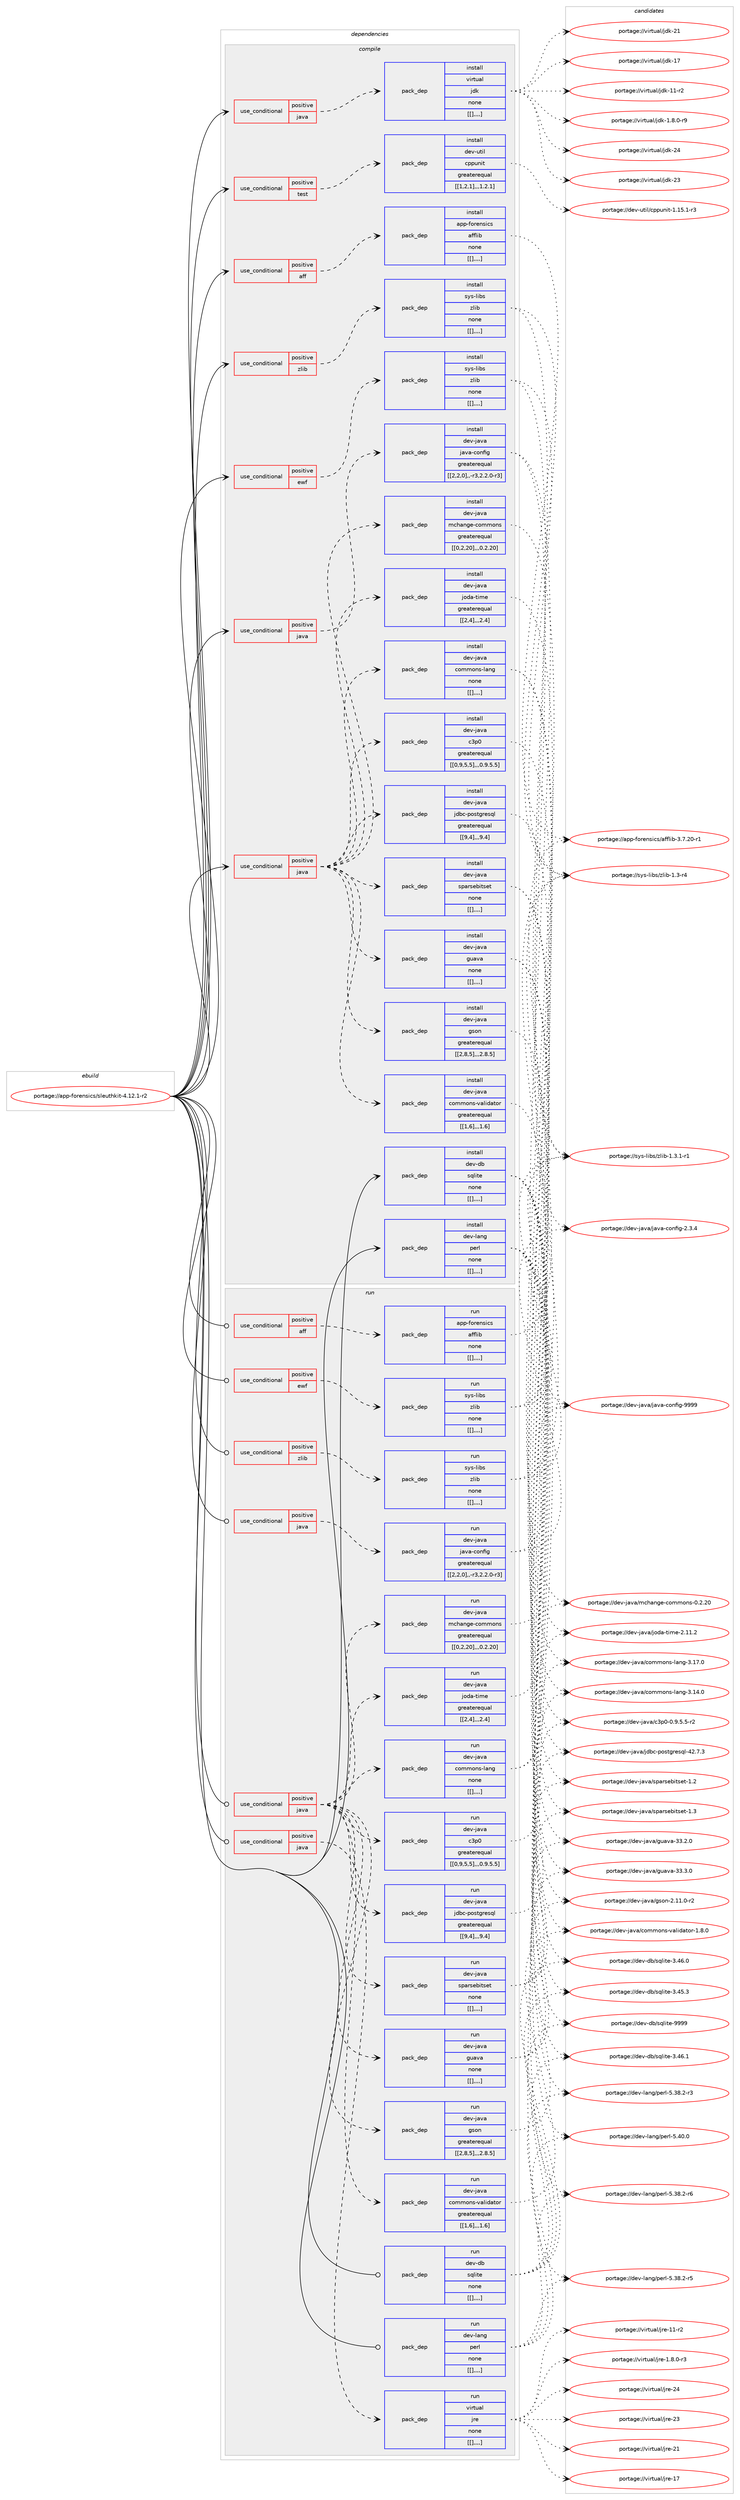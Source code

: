 digraph prolog {

# *************
# Graph options
# *************

newrank=true;
concentrate=true;
compound=true;
graph [rankdir=LR,fontname=Helvetica,fontsize=10,ranksep=1.5];#, ranksep=2.5, nodesep=0.2];
edge  [arrowhead=vee];
node  [fontname=Helvetica,fontsize=10];

# **********
# The ebuild
# **********

subgraph cluster_leftcol {
color=gray;
label=<<i>ebuild</i>>;
id [label="portage://app-forensics/sleuthkit-4.12.1-r2", color=red, width=4, href="../app-forensics/sleuthkit-4.12.1-r2.svg"];
}

# ****************
# The dependencies
# ****************

subgraph cluster_midcol {
color=gray;
label=<<i>dependencies</i>>;
subgraph cluster_compile {
fillcolor="#eeeeee";
style=filled;
label=<<i>compile</i>>;
subgraph cond11089 {
dependency36977 [label=<<TABLE BORDER="0" CELLBORDER="1" CELLSPACING="0" CELLPADDING="4"><TR><TD ROWSPAN="3" CELLPADDING="10">use_conditional</TD></TR><TR><TD>positive</TD></TR><TR><TD>aff</TD></TR></TABLE>>, shape=none, color=red];
subgraph pack25521 {
dependency36978 [label=<<TABLE BORDER="0" CELLBORDER="1" CELLSPACING="0" CELLPADDING="4" WIDTH="220"><TR><TD ROWSPAN="6" CELLPADDING="30">pack_dep</TD></TR><TR><TD WIDTH="110">install</TD></TR><TR><TD>app-forensics</TD></TR><TR><TD>afflib</TD></TR><TR><TD>none</TD></TR><TR><TD>[[],,,,]</TD></TR></TABLE>>, shape=none, color=blue];
}
dependency36977:e -> dependency36978:w [weight=20,style="dashed",arrowhead="vee"];
}
id:e -> dependency36977:w [weight=20,style="solid",arrowhead="vee"];
subgraph cond11090 {
dependency36979 [label=<<TABLE BORDER="0" CELLBORDER="1" CELLSPACING="0" CELLPADDING="4"><TR><TD ROWSPAN="3" CELLPADDING="10">use_conditional</TD></TR><TR><TD>positive</TD></TR><TR><TD>ewf</TD></TR></TABLE>>, shape=none, color=red];
subgraph pack25522 {
dependency36980 [label=<<TABLE BORDER="0" CELLBORDER="1" CELLSPACING="0" CELLPADDING="4" WIDTH="220"><TR><TD ROWSPAN="6" CELLPADDING="30">pack_dep</TD></TR><TR><TD WIDTH="110">install</TD></TR><TR><TD>sys-libs</TD></TR><TR><TD>zlib</TD></TR><TR><TD>none</TD></TR><TR><TD>[[],,,,]</TD></TR></TABLE>>, shape=none, color=blue];
}
dependency36979:e -> dependency36980:w [weight=20,style="dashed",arrowhead="vee"];
}
id:e -> dependency36979:w [weight=20,style="solid",arrowhead="vee"];
subgraph cond11091 {
dependency36981 [label=<<TABLE BORDER="0" CELLBORDER="1" CELLSPACING="0" CELLPADDING="4"><TR><TD ROWSPAN="3" CELLPADDING="10">use_conditional</TD></TR><TR><TD>positive</TD></TR><TR><TD>java</TD></TR></TABLE>>, shape=none, color=red];
subgraph pack25523 {
dependency36982 [label=<<TABLE BORDER="0" CELLBORDER="1" CELLSPACING="0" CELLPADDING="4" WIDTH="220"><TR><TD ROWSPAN="6" CELLPADDING="30">pack_dep</TD></TR><TR><TD WIDTH="110">install</TD></TR><TR><TD>dev-java</TD></TR><TR><TD>c3p0</TD></TR><TR><TD>greaterequal</TD></TR><TR><TD>[[0,9,5,5],,,0.9.5.5]</TD></TR></TABLE>>, shape=none, color=blue];
}
dependency36981:e -> dependency36982:w [weight=20,style="dashed",arrowhead="vee"];
subgraph pack25524 {
dependency36983 [label=<<TABLE BORDER="0" CELLBORDER="1" CELLSPACING="0" CELLPADDING="4" WIDTH="220"><TR><TD ROWSPAN="6" CELLPADDING="30">pack_dep</TD></TR><TR><TD WIDTH="110">install</TD></TR><TR><TD>dev-java</TD></TR><TR><TD>commons-lang</TD></TR><TR><TD>none</TD></TR><TR><TD>[[],,,,]</TD></TR></TABLE>>, shape=none, color=blue];
}
dependency36981:e -> dependency36983:w [weight=20,style="dashed",arrowhead="vee"];
subgraph pack25525 {
dependency36984 [label=<<TABLE BORDER="0" CELLBORDER="1" CELLSPACING="0" CELLPADDING="4" WIDTH="220"><TR><TD ROWSPAN="6" CELLPADDING="30">pack_dep</TD></TR><TR><TD WIDTH="110">install</TD></TR><TR><TD>dev-java</TD></TR><TR><TD>commons-validator</TD></TR><TR><TD>greaterequal</TD></TR><TR><TD>[[1,6],,,1.6]</TD></TR></TABLE>>, shape=none, color=blue];
}
dependency36981:e -> dependency36984:w [weight=20,style="dashed",arrowhead="vee"];
subgraph pack25526 {
dependency36985 [label=<<TABLE BORDER="0" CELLBORDER="1" CELLSPACING="0" CELLPADDING="4" WIDTH="220"><TR><TD ROWSPAN="6" CELLPADDING="30">pack_dep</TD></TR><TR><TD WIDTH="110">install</TD></TR><TR><TD>dev-java</TD></TR><TR><TD>gson</TD></TR><TR><TD>greaterequal</TD></TR><TR><TD>[[2,8,5],,,2.8.5]</TD></TR></TABLE>>, shape=none, color=blue];
}
dependency36981:e -> dependency36985:w [weight=20,style="dashed",arrowhead="vee"];
subgraph pack25527 {
dependency36986 [label=<<TABLE BORDER="0" CELLBORDER="1" CELLSPACING="0" CELLPADDING="4" WIDTH="220"><TR><TD ROWSPAN="6" CELLPADDING="30">pack_dep</TD></TR><TR><TD WIDTH="110">install</TD></TR><TR><TD>dev-java</TD></TR><TR><TD>guava</TD></TR><TR><TD>none</TD></TR><TR><TD>[[],,,,]</TD></TR></TABLE>>, shape=none, color=blue];
}
dependency36981:e -> dependency36986:w [weight=20,style="dashed",arrowhead="vee"];
subgraph pack25528 {
dependency36987 [label=<<TABLE BORDER="0" CELLBORDER="1" CELLSPACING="0" CELLPADDING="4" WIDTH="220"><TR><TD ROWSPAN="6" CELLPADDING="30">pack_dep</TD></TR><TR><TD WIDTH="110">install</TD></TR><TR><TD>dev-java</TD></TR><TR><TD>jdbc-postgresql</TD></TR><TR><TD>greaterequal</TD></TR><TR><TD>[[9,4],,,9.4]</TD></TR></TABLE>>, shape=none, color=blue];
}
dependency36981:e -> dependency36987:w [weight=20,style="dashed",arrowhead="vee"];
subgraph pack25529 {
dependency36988 [label=<<TABLE BORDER="0" CELLBORDER="1" CELLSPACING="0" CELLPADDING="4" WIDTH="220"><TR><TD ROWSPAN="6" CELLPADDING="30">pack_dep</TD></TR><TR><TD WIDTH="110">install</TD></TR><TR><TD>dev-java</TD></TR><TR><TD>joda-time</TD></TR><TR><TD>greaterequal</TD></TR><TR><TD>[[2,4],,,2.4]</TD></TR></TABLE>>, shape=none, color=blue];
}
dependency36981:e -> dependency36988:w [weight=20,style="dashed",arrowhead="vee"];
subgraph pack25530 {
dependency36989 [label=<<TABLE BORDER="0" CELLBORDER="1" CELLSPACING="0" CELLPADDING="4" WIDTH="220"><TR><TD ROWSPAN="6" CELLPADDING="30">pack_dep</TD></TR><TR><TD WIDTH="110">install</TD></TR><TR><TD>dev-java</TD></TR><TR><TD>mchange-commons</TD></TR><TR><TD>greaterequal</TD></TR><TR><TD>[[0,2,20],,,0.2.20]</TD></TR></TABLE>>, shape=none, color=blue];
}
dependency36981:e -> dependency36989:w [weight=20,style="dashed",arrowhead="vee"];
subgraph pack25531 {
dependency36990 [label=<<TABLE BORDER="0" CELLBORDER="1" CELLSPACING="0" CELLPADDING="4" WIDTH="220"><TR><TD ROWSPAN="6" CELLPADDING="30">pack_dep</TD></TR><TR><TD WIDTH="110">install</TD></TR><TR><TD>dev-java</TD></TR><TR><TD>sparsebitset</TD></TR><TR><TD>none</TD></TR><TR><TD>[[],,,,]</TD></TR></TABLE>>, shape=none, color=blue];
}
dependency36981:e -> dependency36990:w [weight=20,style="dashed",arrowhead="vee"];
}
id:e -> dependency36981:w [weight=20,style="solid",arrowhead="vee"];
subgraph cond11092 {
dependency36991 [label=<<TABLE BORDER="0" CELLBORDER="1" CELLSPACING="0" CELLPADDING="4"><TR><TD ROWSPAN="3" CELLPADDING="10">use_conditional</TD></TR><TR><TD>positive</TD></TR><TR><TD>java</TD></TR></TABLE>>, shape=none, color=red];
subgraph pack25532 {
dependency36992 [label=<<TABLE BORDER="0" CELLBORDER="1" CELLSPACING="0" CELLPADDING="4" WIDTH="220"><TR><TD ROWSPAN="6" CELLPADDING="30">pack_dep</TD></TR><TR><TD WIDTH="110">install</TD></TR><TR><TD>dev-java</TD></TR><TR><TD>java-config</TD></TR><TR><TD>greaterequal</TD></TR><TR><TD>[[2,2,0],,-r3,2.2.0-r3]</TD></TR></TABLE>>, shape=none, color=blue];
}
dependency36991:e -> dependency36992:w [weight=20,style="dashed",arrowhead="vee"];
}
id:e -> dependency36991:w [weight=20,style="solid",arrowhead="vee"];
subgraph cond11093 {
dependency36993 [label=<<TABLE BORDER="0" CELLBORDER="1" CELLSPACING="0" CELLPADDING="4"><TR><TD ROWSPAN="3" CELLPADDING="10">use_conditional</TD></TR><TR><TD>positive</TD></TR><TR><TD>java</TD></TR></TABLE>>, shape=none, color=red];
subgraph pack25533 {
dependency36994 [label=<<TABLE BORDER="0" CELLBORDER="1" CELLSPACING="0" CELLPADDING="4" WIDTH="220"><TR><TD ROWSPAN="6" CELLPADDING="30">pack_dep</TD></TR><TR><TD WIDTH="110">install</TD></TR><TR><TD>virtual</TD></TR><TR><TD>jdk</TD></TR><TR><TD>none</TD></TR><TR><TD>[[],,,,]</TD></TR></TABLE>>, shape=none, color=blue];
}
dependency36993:e -> dependency36994:w [weight=20,style="dashed",arrowhead="vee"];
}
id:e -> dependency36993:w [weight=20,style="solid",arrowhead="vee"];
subgraph cond11094 {
dependency36995 [label=<<TABLE BORDER="0" CELLBORDER="1" CELLSPACING="0" CELLPADDING="4"><TR><TD ROWSPAN="3" CELLPADDING="10">use_conditional</TD></TR><TR><TD>positive</TD></TR><TR><TD>test</TD></TR></TABLE>>, shape=none, color=red];
subgraph pack25534 {
dependency36996 [label=<<TABLE BORDER="0" CELLBORDER="1" CELLSPACING="0" CELLPADDING="4" WIDTH="220"><TR><TD ROWSPAN="6" CELLPADDING="30">pack_dep</TD></TR><TR><TD WIDTH="110">install</TD></TR><TR><TD>dev-util</TD></TR><TR><TD>cppunit</TD></TR><TR><TD>greaterequal</TD></TR><TR><TD>[[1,2,1],,,1.2.1]</TD></TR></TABLE>>, shape=none, color=blue];
}
dependency36995:e -> dependency36996:w [weight=20,style="dashed",arrowhead="vee"];
}
id:e -> dependency36995:w [weight=20,style="solid",arrowhead="vee"];
subgraph cond11095 {
dependency36997 [label=<<TABLE BORDER="0" CELLBORDER="1" CELLSPACING="0" CELLPADDING="4"><TR><TD ROWSPAN="3" CELLPADDING="10">use_conditional</TD></TR><TR><TD>positive</TD></TR><TR><TD>zlib</TD></TR></TABLE>>, shape=none, color=red];
subgraph pack25535 {
dependency36998 [label=<<TABLE BORDER="0" CELLBORDER="1" CELLSPACING="0" CELLPADDING="4" WIDTH="220"><TR><TD ROWSPAN="6" CELLPADDING="30">pack_dep</TD></TR><TR><TD WIDTH="110">install</TD></TR><TR><TD>sys-libs</TD></TR><TR><TD>zlib</TD></TR><TR><TD>none</TD></TR><TR><TD>[[],,,,]</TD></TR></TABLE>>, shape=none, color=blue];
}
dependency36997:e -> dependency36998:w [weight=20,style="dashed",arrowhead="vee"];
}
id:e -> dependency36997:w [weight=20,style="solid",arrowhead="vee"];
subgraph pack25536 {
dependency36999 [label=<<TABLE BORDER="0" CELLBORDER="1" CELLSPACING="0" CELLPADDING="4" WIDTH="220"><TR><TD ROWSPAN="6" CELLPADDING="30">pack_dep</TD></TR><TR><TD WIDTH="110">install</TD></TR><TR><TD>dev-db</TD></TR><TR><TD>sqlite</TD></TR><TR><TD>none</TD></TR><TR><TD>[[],,,,]</TD></TR></TABLE>>, shape=none, color=blue];
}
id:e -> dependency36999:w [weight=20,style="solid",arrowhead="vee"];
subgraph pack25537 {
dependency37000 [label=<<TABLE BORDER="0" CELLBORDER="1" CELLSPACING="0" CELLPADDING="4" WIDTH="220"><TR><TD ROWSPAN="6" CELLPADDING="30">pack_dep</TD></TR><TR><TD WIDTH="110">install</TD></TR><TR><TD>dev-lang</TD></TR><TR><TD>perl</TD></TR><TR><TD>none</TD></TR><TR><TD>[[],,,,]</TD></TR></TABLE>>, shape=none, color=blue];
}
id:e -> dependency37000:w [weight=20,style="solid",arrowhead="vee"];
}
subgraph cluster_compileandrun {
fillcolor="#eeeeee";
style=filled;
label=<<i>compile and run</i>>;
}
subgraph cluster_run {
fillcolor="#eeeeee";
style=filled;
label=<<i>run</i>>;
subgraph cond11096 {
dependency37001 [label=<<TABLE BORDER="0" CELLBORDER="1" CELLSPACING="0" CELLPADDING="4"><TR><TD ROWSPAN="3" CELLPADDING="10">use_conditional</TD></TR><TR><TD>positive</TD></TR><TR><TD>aff</TD></TR></TABLE>>, shape=none, color=red];
subgraph pack25538 {
dependency37002 [label=<<TABLE BORDER="0" CELLBORDER="1" CELLSPACING="0" CELLPADDING="4" WIDTH="220"><TR><TD ROWSPAN="6" CELLPADDING="30">pack_dep</TD></TR><TR><TD WIDTH="110">run</TD></TR><TR><TD>app-forensics</TD></TR><TR><TD>afflib</TD></TR><TR><TD>none</TD></TR><TR><TD>[[],,,,]</TD></TR></TABLE>>, shape=none, color=blue];
}
dependency37001:e -> dependency37002:w [weight=20,style="dashed",arrowhead="vee"];
}
id:e -> dependency37001:w [weight=20,style="solid",arrowhead="odot"];
subgraph cond11097 {
dependency37003 [label=<<TABLE BORDER="0" CELLBORDER="1" CELLSPACING="0" CELLPADDING="4"><TR><TD ROWSPAN="3" CELLPADDING="10">use_conditional</TD></TR><TR><TD>positive</TD></TR><TR><TD>ewf</TD></TR></TABLE>>, shape=none, color=red];
subgraph pack25539 {
dependency37004 [label=<<TABLE BORDER="0" CELLBORDER="1" CELLSPACING="0" CELLPADDING="4" WIDTH="220"><TR><TD ROWSPAN="6" CELLPADDING="30">pack_dep</TD></TR><TR><TD WIDTH="110">run</TD></TR><TR><TD>sys-libs</TD></TR><TR><TD>zlib</TD></TR><TR><TD>none</TD></TR><TR><TD>[[],,,,]</TD></TR></TABLE>>, shape=none, color=blue];
}
dependency37003:e -> dependency37004:w [weight=20,style="dashed",arrowhead="vee"];
}
id:e -> dependency37003:w [weight=20,style="solid",arrowhead="odot"];
subgraph cond11098 {
dependency37005 [label=<<TABLE BORDER="0" CELLBORDER="1" CELLSPACING="0" CELLPADDING="4"><TR><TD ROWSPAN="3" CELLPADDING="10">use_conditional</TD></TR><TR><TD>positive</TD></TR><TR><TD>java</TD></TR></TABLE>>, shape=none, color=red];
subgraph pack25540 {
dependency37006 [label=<<TABLE BORDER="0" CELLBORDER="1" CELLSPACING="0" CELLPADDING="4" WIDTH="220"><TR><TD ROWSPAN="6" CELLPADDING="30">pack_dep</TD></TR><TR><TD WIDTH="110">run</TD></TR><TR><TD>dev-java</TD></TR><TR><TD>c3p0</TD></TR><TR><TD>greaterequal</TD></TR><TR><TD>[[0,9,5,5],,,0.9.5.5]</TD></TR></TABLE>>, shape=none, color=blue];
}
dependency37005:e -> dependency37006:w [weight=20,style="dashed",arrowhead="vee"];
subgraph pack25541 {
dependency37007 [label=<<TABLE BORDER="0" CELLBORDER="1" CELLSPACING="0" CELLPADDING="4" WIDTH="220"><TR><TD ROWSPAN="6" CELLPADDING="30">pack_dep</TD></TR><TR><TD WIDTH="110">run</TD></TR><TR><TD>dev-java</TD></TR><TR><TD>commons-lang</TD></TR><TR><TD>none</TD></TR><TR><TD>[[],,,,]</TD></TR></TABLE>>, shape=none, color=blue];
}
dependency37005:e -> dependency37007:w [weight=20,style="dashed",arrowhead="vee"];
subgraph pack25542 {
dependency37008 [label=<<TABLE BORDER="0" CELLBORDER="1" CELLSPACING="0" CELLPADDING="4" WIDTH="220"><TR><TD ROWSPAN="6" CELLPADDING="30">pack_dep</TD></TR><TR><TD WIDTH="110">run</TD></TR><TR><TD>dev-java</TD></TR><TR><TD>commons-validator</TD></TR><TR><TD>greaterequal</TD></TR><TR><TD>[[1,6],,,1.6]</TD></TR></TABLE>>, shape=none, color=blue];
}
dependency37005:e -> dependency37008:w [weight=20,style="dashed",arrowhead="vee"];
subgraph pack25543 {
dependency37009 [label=<<TABLE BORDER="0" CELLBORDER="1" CELLSPACING="0" CELLPADDING="4" WIDTH="220"><TR><TD ROWSPAN="6" CELLPADDING="30">pack_dep</TD></TR><TR><TD WIDTH="110">run</TD></TR><TR><TD>dev-java</TD></TR><TR><TD>gson</TD></TR><TR><TD>greaterequal</TD></TR><TR><TD>[[2,8,5],,,2.8.5]</TD></TR></TABLE>>, shape=none, color=blue];
}
dependency37005:e -> dependency37009:w [weight=20,style="dashed",arrowhead="vee"];
subgraph pack25544 {
dependency37010 [label=<<TABLE BORDER="0" CELLBORDER="1" CELLSPACING="0" CELLPADDING="4" WIDTH="220"><TR><TD ROWSPAN="6" CELLPADDING="30">pack_dep</TD></TR><TR><TD WIDTH="110">run</TD></TR><TR><TD>dev-java</TD></TR><TR><TD>guava</TD></TR><TR><TD>none</TD></TR><TR><TD>[[],,,,]</TD></TR></TABLE>>, shape=none, color=blue];
}
dependency37005:e -> dependency37010:w [weight=20,style="dashed",arrowhead="vee"];
subgraph pack25545 {
dependency37011 [label=<<TABLE BORDER="0" CELLBORDER="1" CELLSPACING="0" CELLPADDING="4" WIDTH="220"><TR><TD ROWSPAN="6" CELLPADDING="30">pack_dep</TD></TR><TR><TD WIDTH="110">run</TD></TR><TR><TD>dev-java</TD></TR><TR><TD>jdbc-postgresql</TD></TR><TR><TD>greaterequal</TD></TR><TR><TD>[[9,4],,,9.4]</TD></TR></TABLE>>, shape=none, color=blue];
}
dependency37005:e -> dependency37011:w [weight=20,style="dashed",arrowhead="vee"];
subgraph pack25546 {
dependency37012 [label=<<TABLE BORDER="0" CELLBORDER="1" CELLSPACING="0" CELLPADDING="4" WIDTH="220"><TR><TD ROWSPAN="6" CELLPADDING="30">pack_dep</TD></TR><TR><TD WIDTH="110">run</TD></TR><TR><TD>dev-java</TD></TR><TR><TD>joda-time</TD></TR><TR><TD>greaterequal</TD></TR><TR><TD>[[2,4],,,2.4]</TD></TR></TABLE>>, shape=none, color=blue];
}
dependency37005:e -> dependency37012:w [weight=20,style="dashed",arrowhead="vee"];
subgraph pack25547 {
dependency37013 [label=<<TABLE BORDER="0" CELLBORDER="1" CELLSPACING="0" CELLPADDING="4" WIDTH="220"><TR><TD ROWSPAN="6" CELLPADDING="30">pack_dep</TD></TR><TR><TD WIDTH="110">run</TD></TR><TR><TD>dev-java</TD></TR><TR><TD>mchange-commons</TD></TR><TR><TD>greaterequal</TD></TR><TR><TD>[[0,2,20],,,0.2.20]</TD></TR></TABLE>>, shape=none, color=blue];
}
dependency37005:e -> dependency37013:w [weight=20,style="dashed",arrowhead="vee"];
subgraph pack25548 {
dependency37014 [label=<<TABLE BORDER="0" CELLBORDER="1" CELLSPACING="0" CELLPADDING="4" WIDTH="220"><TR><TD ROWSPAN="6" CELLPADDING="30">pack_dep</TD></TR><TR><TD WIDTH="110">run</TD></TR><TR><TD>dev-java</TD></TR><TR><TD>sparsebitset</TD></TR><TR><TD>none</TD></TR><TR><TD>[[],,,,]</TD></TR></TABLE>>, shape=none, color=blue];
}
dependency37005:e -> dependency37014:w [weight=20,style="dashed",arrowhead="vee"];
}
id:e -> dependency37005:w [weight=20,style="solid",arrowhead="odot"];
subgraph cond11099 {
dependency37015 [label=<<TABLE BORDER="0" CELLBORDER="1" CELLSPACING="0" CELLPADDING="4"><TR><TD ROWSPAN="3" CELLPADDING="10">use_conditional</TD></TR><TR><TD>positive</TD></TR><TR><TD>java</TD></TR></TABLE>>, shape=none, color=red];
subgraph pack25549 {
dependency37016 [label=<<TABLE BORDER="0" CELLBORDER="1" CELLSPACING="0" CELLPADDING="4" WIDTH="220"><TR><TD ROWSPAN="6" CELLPADDING="30">pack_dep</TD></TR><TR><TD WIDTH="110">run</TD></TR><TR><TD>dev-java</TD></TR><TR><TD>java-config</TD></TR><TR><TD>greaterequal</TD></TR><TR><TD>[[2,2,0],,-r3,2.2.0-r3]</TD></TR></TABLE>>, shape=none, color=blue];
}
dependency37015:e -> dependency37016:w [weight=20,style="dashed",arrowhead="vee"];
}
id:e -> dependency37015:w [weight=20,style="solid",arrowhead="odot"];
subgraph cond11100 {
dependency37017 [label=<<TABLE BORDER="0" CELLBORDER="1" CELLSPACING="0" CELLPADDING="4"><TR><TD ROWSPAN="3" CELLPADDING="10">use_conditional</TD></TR><TR><TD>positive</TD></TR><TR><TD>java</TD></TR></TABLE>>, shape=none, color=red];
subgraph pack25550 {
dependency37018 [label=<<TABLE BORDER="0" CELLBORDER="1" CELLSPACING="0" CELLPADDING="4" WIDTH="220"><TR><TD ROWSPAN="6" CELLPADDING="30">pack_dep</TD></TR><TR><TD WIDTH="110">run</TD></TR><TR><TD>virtual</TD></TR><TR><TD>jre</TD></TR><TR><TD>none</TD></TR><TR><TD>[[],,,,]</TD></TR></TABLE>>, shape=none, color=blue];
}
dependency37017:e -> dependency37018:w [weight=20,style="dashed",arrowhead="vee"];
}
id:e -> dependency37017:w [weight=20,style="solid",arrowhead="odot"];
subgraph cond11101 {
dependency37019 [label=<<TABLE BORDER="0" CELLBORDER="1" CELLSPACING="0" CELLPADDING="4"><TR><TD ROWSPAN="3" CELLPADDING="10">use_conditional</TD></TR><TR><TD>positive</TD></TR><TR><TD>zlib</TD></TR></TABLE>>, shape=none, color=red];
subgraph pack25551 {
dependency37020 [label=<<TABLE BORDER="0" CELLBORDER="1" CELLSPACING="0" CELLPADDING="4" WIDTH="220"><TR><TD ROWSPAN="6" CELLPADDING="30">pack_dep</TD></TR><TR><TD WIDTH="110">run</TD></TR><TR><TD>sys-libs</TD></TR><TR><TD>zlib</TD></TR><TR><TD>none</TD></TR><TR><TD>[[],,,,]</TD></TR></TABLE>>, shape=none, color=blue];
}
dependency37019:e -> dependency37020:w [weight=20,style="dashed",arrowhead="vee"];
}
id:e -> dependency37019:w [weight=20,style="solid",arrowhead="odot"];
subgraph pack25552 {
dependency37021 [label=<<TABLE BORDER="0" CELLBORDER="1" CELLSPACING="0" CELLPADDING="4" WIDTH="220"><TR><TD ROWSPAN="6" CELLPADDING="30">pack_dep</TD></TR><TR><TD WIDTH="110">run</TD></TR><TR><TD>dev-db</TD></TR><TR><TD>sqlite</TD></TR><TR><TD>none</TD></TR><TR><TD>[[],,,,]</TD></TR></TABLE>>, shape=none, color=blue];
}
id:e -> dependency37021:w [weight=20,style="solid",arrowhead="odot"];
subgraph pack25553 {
dependency37022 [label=<<TABLE BORDER="0" CELLBORDER="1" CELLSPACING="0" CELLPADDING="4" WIDTH="220"><TR><TD ROWSPAN="6" CELLPADDING="30">pack_dep</TD></TR><TR><TD WIDTH="110">run</TD></TR><TR><TD>dev-lang</TD></TR><TR><TD>perl</TD></TR><TR><TD>none</TD></TR><TR><TD>[[],,,,]</TD></TR></TABLE>>, shape=none, color=blue];
}
id:e -> dependency37022:w [weight=20,style="solid",arrowhead="odot"];
}
}

# **************
# The candidates
# **************

subgraph cluster_choices {
rank=same;
color=gray;
label=<<i>candidates</i>>;

subgraph choice25521 {
color=black;
nodesep=1;
choice971121124510211111410111011510599115479710210210810598455146554650484511449 [label="portage://app-forensics/afflib-3.7.20-r1", color=red, width=4,href="../app-forensics/afflib-3.7.20-r1.svg"];
dependency36978:e -> choice971121124510211111410111011510599115479710210210810598455146554650484511449:w [style=dotted,weight="100"];
}
subgraph choice25522 {
color=black;
nodesep=1;
choice115121115451081059811547122108105984549465146494511449 [label="portage://sys-libs/zlib-1.3.1-r1", color=red, width=4,href="../sys-libs/zlib-1.3.1-r1.svg"];
choice11512111545108105981154712210810598454946514511452 [label="portage://sys-libs/zlib-1.3-r4", color=red, width=4,href="../sys-libs/zlib-1.3-r4.svg"];
dependency36980:e -> choice115121115451081059811547122108105984549465146494511449:w [style=dotted,weight="100"];
dependency36980:e -> choice11512111545108105981154712210810598454946514511452:w [style=dotted,weight="100"];
}
subgraph choice25523 {
color=black;
nodesep=1;
choice1001011184510697118974799511124845484657465346534511450 [label="portage://dev-java/c3p0-0.9.5.5-r2", color=red, width=4,href="../dev-java/c3p0-0.9.5.5-r2.svg"];
dependency36982:e -> choice1001011184510697118974799511124845484657465346534511450:w [style=dotted,weight="100"];
}
subgraph choice25524 {
color=black;
nodesep=1;
choice1001011184510697118974799111109109111110115451089711010345514649554648 [label="portage://dev-java/commons-lang-3.17.0", color=red, width=4,href="../dev-java/commons-lang-3.17.0.svg"];
choice1001011184510697118974799111109109111110115451089711010345514649524648 [label="portage://dev-java/commons-lang-3.14.0", color=red, width=4,href="../dev-java/commons-lang-3.14.0.svg"];
dependency36983:e -> choice1001011184510697118974799111109109111110115451089711010345514649554648:w [style=dotted,weight="100"];
dependency36983:e -> choice1001011184510697118974799111109109111110115451089711010345514649524648:w [style=dotted,weight="100"];
}
subgraph choice25525 {
color=black;
nodesep=1;
choice1001011184510697118974799111109109111110115451189710810510097116111114454946564648 [label="portage://dev-java/commons-validator-1.8.0", color=red, width=4,href="../dev-java/commons-validator-1.8.0.svg"];
dependency36984:e -> choice1001011184510697118974799111109109111110115451189710810510097116111114454946564648:w [style=dotted,weight="100"];
}
subgraph choice25526 {
color=black;
nodesep=1;
choice10010111845106971189747103115111110455046494946484511450 [label="portage://dev-java/gson-2.11.0-r2", color=red, width=4,href="../dev-java/gson-2.11.0-r2.svg"];
dependency36985:e -> choice10010111845106971189747103115111110455046494946484511450:w [style=dotted,weight="100"];
}
subgraph choice25527 {
color=black;
nodesep=1;
choice10010111845106971189747103117971189745515146514648 [label="portage://dev-java/guava-33.3.0", color=red, width=4,href="../dev-java/guava-33.3.0.svg"];
choice10010111845106971189747103117971189745515146504648 [label="portage://dev-java/guava-33.2.0", color=red, width=4,href="../dev-java/guava-33.2.0.svg"];
dependency36986:e -> choice10010111845106971189747103117971189745515146514648:w [style=dotted,weight="100"];
dependency36986:e -> choice10010111845106971189747103117971189745515146504648:w [style=dotted,weight="100"];
}
subgraph choice25528 {
color=black;
nodesep=1;
choice1001011184510697118974710610098994511211111511610311410111511310845525046554651 [label="portage://dev-java/jdbc-postgresql-42.7.3", color=red, width=4,href="../dev-java/jdbc-postgresql-42.7.3.svg"];
dependency36987:e -> choice1001011184510697118974710610098994511211111511610311410111511310845525046554651:w [style=dotted,weight="100"];
}
subgraph choice25529 {
color=black;
nodesep=1;
choice10010111845106971189747106111100974511610510910145504649494650 [label="portage://dev-java/joda-time-2.11.2", color=red, width=4,href="../dev-java/joda-time-2.11.2.svg"];
dependency36988:e -> choice10010111845106971189747106111100974511610510910145504649494650:w [style=dotted,weight="100"];
}
subgraph choice25530 {
color=black;
nodesep=1;
choice100101118451069711897471099910497110103101459911110910911111011545484650465048 [label="portage://dev-java/mchange-commons-0.2.20", color=red, width=4,href="../dev-java/mchange-commons-0.2.20.svg"];
dependency36989:e -> choice100101118451069711897471099910497110103101459911110910911111011545484650465048:w [style=dotted,weight="100"];
}
subgraph choice25531 {
color=black;
nodesep=1;
choice10010111845106971189747115112971141151019810511611510111645494651 [label="portage://dev-java/sparsebitset-1.3", color=red, width=4,href="../dev-java/sparsebitset-1.3.svg"];
choice10010111845106971189747115112971141151019810511611510111645494650 [label="portage://dev-java/sparsebitset-1.2", color=red, width=4,href="../dev-java/sparsebitset-1.2.svg"];
dependency36990:e -> choice10010111845106971189747115112971141151019810511611510111645494651:w [style=dotted,weight="100"];
dependency36990:e -> choice10010111845106971189747115112971141151019810511611510111645494650:w [style=dotted,weight="100"];
}
subgraph choice25532 {
color=black;
nodesep=1;
choice10010111845106971189747106971189745991111101021051034557575757 [label="portage://dev-java/java-config-9999", color=red, width=4,href="../dev-java/java-config-9999.svg"];
choice1001011184510697118974710697118974599111110102105103455046514652 [label="portage://dev-java/java-config-2.3.4", color=red, width=4,href="../dev-java/java-config-2.3.4.svg"];
dependency36992:e -> choice10010111845106971189747106971189745991111101021051034557575757:w [style=dotted,weight="100"];
dependency36992:e -> choice1001011184510697118974710697118974599111110102105103455046514652:w [style=dotted,weight="100"];
}
subgraph choice25533 {
color=black;
nodesep=1;
choice1181051141161179710847106100107455052 [label="portage://virtual/jdk-24", color=red, width=4,href="../virtual/jdk-24.svg"];
choice1181051141161179710847106100107455051 [label="portage://virtual/jdk-23", color=red, width=4,href="../virtual/jdk-23.svg"];
choice1181051141161179710847106100107455049 [label="portage://virtual/jdk-21", color=red, width=4,href="../virtual/jdk-21.svg"];
choice1181051141161179710847106100107454955 [label="portage://virtual/jdk-17", color=red, width=4,href="../virtual/jdk-17.svg"];
choice11810511411611797108471061001074549494511450 [label="portage://virtual/jdk-11-r2", color=red, width=4,href="../virtual/jdk-11-r2.svg"];
choice11810511411611797108471061001074549465646484511457 [label="portage://virtual/jdk-1.8.0-r9", color=red, width=4,href="../virtual/jdk-1.8.0-r9.svg"];
dependency36994:e -> choice1181051141161179710847106100107455052:w [style=dotted,weight="100"];
dependency36994:e -> choice1181051141161179710847106100107455051:w [style=dotted,weight="100"];
dependency36994:e -> choice1181051141161179710847106100107455049:w [style=dotted,weight="100"];
dependency36994:e -> choice1181051141161179710847106100107454955:w [style=dotted,weight="100"];
dependency36994:e -> choice11810511411611797108471061001074549494511450:w [style=dotted,weight="100"];
dependency36994:e -> choice11810511411611797108471061001074549465646484511457:w [style=dotted,weight="100"];
}
subgraph choice25534 {
color=black;
nodesep=1;
choice100101118451171161051084799112112117110105116454946495346494511451 [label="portage://dev-util/cppunit-1.15.1-r3", color=red, width=4,href="../dev-util/cppunit-1.15.1-r3.svg"];
dependency36996:e -> choice100101118451171161051084799112112117110105116454946495346494511451:w [style=dotted,weight="100"];
}
subgraph choice25535 {
color=black;
nodesep=1;
choice115121115451081059811547122108105984549465146494511449 [label="portage://sys-libs/zlib-1.3.1-r1", color=red, width=4,href="../sys-libs/zlib-1.3.1-r1.svg"];
choice11512111545108105981154712210810598454946514511452 [label="portage://sys-libs/zlib-1.3-r4", color=red, width=4,href="../sys-libs/zlib-1.3-r4.svg"];
dependency36998:e -> choice115121115451081059811547122108105984549465146494511449:w [style=dotted,weight="100"];
dependency36998:e -> choice11512111545108105981154712210810598454946514511452:w [style=dotted,weight="100"];
}
subgraph choice25536 {
color=black;
nodesep=1;
choice1001011184510098471151131081051161014557575757 [label="portage://dev-db/sqlite-9999", color=red, width=4,href="../dev-db/sqlite-9999.svg"];
choice10010111845100984711511310810511610145514652544649 [label="portage://dev-db/sqlite-3.46.1", color=red, width=4,href="../dev-db/sqlite-3.46.1.svg"];
choice10010111845100984711511310810511610145514652544648 [label="portage://dev-db/sqlite-3.46.0", color=red, width=4,href="../dev-db/sqlite-3.46.0.svg"];
choice10010111845100984711511310810511610145514652534651 [label="portage://dev-db/sqlite-3.45.3", color=red, width=4,href="../dev-db/sqlite-3.45.3.svg"];
dependency36999:e -> choice1001011184510098471151131081051161014557575757:w [style=dotted,weight="100"];
dependency36999:e -> choice10010111845100984711511310810511610145514652544649:w [style=dotted,weight="100"];
dependency36999:e -> choice10010111845100984711511310810511610145514652544648:w [style=dotted,weight="100"];
dependency36999:e -> choice10010111845100984711511310810511610145514652534651:w [style=dotted,weight="100"];
}
subgraph choice25537 {
color=black;
nodesep=1;
choice10010111845108971101034711210111410845534652484648 [label="portage://dev-lang/perl-5.40.0", color=red, width=4,href="../dev-lang/perl-5.40.0.svg"];
choice100101118451089711010347112101114108455346515646504511454 [label="portage://dev-lang/perl-5.38.2-r6", color=red, width=4,href="../dev-lang/perl-5.38.2-r6.svg"];
choice100101118451089711010347112101114108455346515646504511453 [label="portage://dev-lang/perl-5.38.2-r5", color=red, width=4,href="../dev-lang/perl-5.38.2-r5.svg"];
choice100101118451089711010347112101114108455346515646504511451 [label="portage://dev-lang/perl-5.38.2-r3", color=red, width=4,href="../dev-lang/perl-5.38.2-r3.svg"];
dependency37000:e -> choice10010111845108971101034711210111410845534652484648:w [style=dotted,weight="100"];
dependency37000:e -> choice100101118451089711010347112101114108455346515646504511454:w [style=dotted,weight="100"];
dependency37000:e -> choice100101118451089711010347112101114108455346515646504511453:w [style=dotted,weight="100"];
dependency37000:e -> choice100101118451089711010347112101114108455346515646504511451:w [style=dotted,weight="100"];
}
subgraph choice25538 {
color=black;
nodesep=1;
choice971121124510211111410111011510599115479710210210810598455146554650484511449 [label="portage://app-forensics/afflib-3.7.20-r1", color=red, width=4,href="../app-forensics/afflib-3.7.20-r1.svg"];
dependency37002:e -> choice971121124510211111410111011510599115479710210210810598455146554650484511449:w [style=dotted,weight="100"];
}
subgraph choice25539 {
color=black;
nodesep=1;
choice115121115451081059811547122108105984549465146494511449 [label="portage://sys-libs/zlib-1.3.1-r1", color=red, width=4,href="../sys-libs/zlib-1.3.1-r1.svg"];
choice11512111545108105981154712210810598454946514511452 [label="portage://sys-libs/zlib-1.3-r4", color=red, width=4,href="../sys-libs/zlib-1.3-r4.svg"];
dependency37004:e -> choice115121115451081059811547122108105984549465146494511449:w [style=dotted,weight="100"];
dependency37004:e -> choice11512111545108105981154712210810598454946514511452:w [style=dotted,weight="100"];
}
subgraph choice25540 {
color=black;
nodesep=1;
choice1001011184510697118974799511124845484657465346534511450 [label="portage://dev-java/c3p0-0.9.5.5-r2", color=red, width=4,href="../dev-java/c3p0-0.9.5.5-r2.svg"];
dependency37006:e -> choice1001011184510697118974799511124845484657465346534511450:w [style=dotted,weight="100"];
}
subgraph choice25541 {
color=black;
nodesep=1;
choice1001011184510697118974799111109109111110115451089711010345514649554648 [label="portage://dev-java/commons-lang-3.17.0", color=red, width=4,href="../dev-java/commons-lang-3.17.0.svg"];
choice1001011184510697118974799111109109111110115451089711010345514649524648 [label="portage://dev-java/commons-lang-3.14.0", color=red, width=4,href="../dev-java/commons-lang-3.14.0.svg"];
dependency37007:e -> choice1001011184510697118974799111109109111110115451089711010345514649554648:w [style=dotted,weight="100"];
dependency37007:e -> choice1001011184510697118974799111109109111110115451089711010345514649524648:w [style=dotted,weight="100"];
}
subgraph choice25542 {
color=black;
nodesep=1;
choice1001011184510697118974799111109109111110115451189710810510097116111114454946564648 [label="portage://dev-java/commons-validator-1.8.0", color=red, width=4,href="../dev-java/commons-validator-1.8.0.svg"];
dependency37008:e -> choice1001011184510697118974799111109109111110115451189710810510097116111114454946564648:w [style=dotted,weight="100"];
}
subgraph choice25543 {
color=black;
nodesep=1;
choice10010111845106971189747103115111110455046494946484511450 [label="portage://dev-java/gson-2.11.0-r2", color=red, width=4,href="../dev-java/gson-2.11.0-r2.svg"];
dependency37009:e -> choice10010111845106971189747103115111110455046494946484511450:w [style=dotted,weight="100"];
}
subgraph choice25544 {
color=black;
nodesep=1;
choice10010111845106971189747103117971189745515146514648 [label="portage://dev-java/guava-33.3.0", color=red, width=4,href="../dev-java/guava-33.3.0.svg"];
choice10010111845106971189747103117971189745515146504648 [label="portage://dev-java/guava-33.2.0", color=red, width=4,href="../dev-java/guava-33.2.0.svg"];
dependency37010:e -> choice10010111845106971189747103117971189745515146514648:w [style=dotted,weight="100"];
dependency37010:e -> choice10010111845106971189747103117971189745515146504648:w [style=dotted,weight="100"];
}
subgraph choice25545 {
color=black;
nodesep=1;
choice1001011184510697118974710610098994511211111511610311410111511310845525046554651 [label="portage://dev-java/jdbc-postgresql-42.7.3", color=red, width=4,href="../dev-java/jdbc-postgresql-42.7.3.svg"];
dependency37011:e -> choice1001011184510697118974710610098994511211111511610311410111511310845525046554651:w [style=dotted,weight="100"];
}
subgraph choice25546 {
color=black;
nodesep=1;
choice10010111845106971189747106111100974511610510910145504649494650 [label="portage://dev-java/joda-time-2.11.2", color=red, width=4,href="../dev-java/joda-time-2.11.2.svg"];
dependency37012:e -> choice10010111845106971189747106111100974511610510910145504649494650:w [style=dotted,weight="100"];
}
subgraph choice25547 {
color=black;
nodesep=1;
choice100101118451069711897471099910497110103101459911110910911111011545484650465048 [label="portage://dev-java/mchange-commons-0.2.20", color=red, width=4,href="../dev-java/mchange-commons-0.2.20.svg"];
dependency37013:e -> choice100101118451069711897471099910497110103101459911110910911111011545484650465048:w [style=dotted,weight="100"];
}
subgraph choice25548 {
color=black;
nodesep=1;
choice10010111845106971189747115112971141151019810511611510111645494651 [label="portage://dev-java/sparsebitset-1.3", color=red, width=4,href="../dev-java/sparsebitset-1.3.svg"];
choice10010111845106971189747115112971141151019810511611510111645494650 [label="portage://dev-java/sparsebitset-1.2", color=red, width=4,href="../dev-java/sparsebitset-1.2.svg"];
dependency37014:e -> choice10010111845106971189747115112971141151019810511611510111645494651:w [style=dotted,weight="100"];
dependency37014:e -> choice10010111845106971189747115112971141151019810511611510111645494650:w [style=dotted,weight="100"];
}
subgraph choice25549 {
color=black;
nodesep=1;
choice10010111845106971189747106971189745991111101021051034557575757 [label="portage://dev-java/java-config-9999", color=red, width=4,href="../dev-java/java-config-9999.svg"];
choice1001011184510697118974710697118974599111110102105103455046514652 [label="portage://dev-java/java-config-2.3.4", color=red, width=4,href="../dev-java/java-config-2.3.4.svg"];
dependency37016:e -> choice10010111845106971189747106971189745991111101021051034557575757:w [style=dotted,weight="100"];
dependency37016:e -> choice1001011184510697118974710697118974599111110102105103455046514652:w [style=dotted,weight="100"];
}
subgraph choice25550 {
color=black;
nodesep=1;
choice1181051141161179710847106114101455052 [label="portage://virtual/jre-24", color=red, width=4,href="../virtual/jre-24.svg"];
choice1181051141161179710847106114101455051 [label="portage://virtual/jre-23", color=red, width=4,href="../virtual/jre-23.svg"];
choice1181051141161179710847106114101455049 [label="portage://virtual/jre-21", color=red, width=4,href="../virtual/jre-21.svg"];
choice1181051141161179710847106114101454955 [label="portage://virtual/jre-17", color=red, width=4,href="../virtual/jre-17.svg"];
choice11810511411611797108471061141014549494511450 [label="portage://virtual/jre-11-r2", color=red, width=4,href="../virtual/jre-11-r2.svg"];
choice11810511411611797108471061141014549465646484511451 [label="portage://virtual/jre-1.8.0-r3", color=red, width=4,href="../virtual/jre-1.8.0-r3.svg"];
dependency37018:e -> choice1181051141161179710847106114101455052:w [style=dotted,weight="100"];
dependency37018:e -> choice1181051141161179710847106114101455051:w [style=dotted,weight="100"];
dependency37018:e -> choice1181051141161179710847106114101455049:w [style=dotted,weight="100"];
dependency37018:e -> choice1181051141161179710847106114101454955:w [style=dotted,weight="100"];
dependency37018:e -> choice11810511411611797108471061141014549494511450:w [style=dotted,weight="100"];
dependency37018:e -> choice11810511411611797108471061141014549465646484511451:w [style=dotted,weight="100"];
}
subgraph choice25551 {
color=black;
nodesep=1;
choice115121115451081059811547122108105984549465146494511449 [label="portage://sys-libs/zlib-1.3.1-r1", color=red, width=4,href="../sys-libs/zlib-1.3.1-r1.svg"];
choice11512111545108105981154712210810598454946514511452 [label="portage://sys-libs/zlib-1.3-r4", color=red, width=4,href="../sys-libs/zlib-1.3-r4.svg"];
dependency37020:e -> choice115121115451081059811547122108105984549465146494511449:w [style=dotted,weight="100"];
dependency37020:e -> choice11512111545108105981154712210810598454946514511452:w [style=dotted,weight="100"];
}
subgraph choice25552 {
color=black;
nodesep=1;
choice1001011184510098471151131081051161014557575757 [label="portage://dev-db/sqlite-9999", color=red, width=4,href="../dev-db/sqlite-9999.svg"];
choice10010111845100984711511310810511610145514652544649 [label="portage://dev-db/sqlite-3.46.1", color=red, width=4,href="../dev-db/sqlite-3.46.1.svg"];
choice10010111845100984711511310810511610145514652544648 [label="portage://dev-db/sqlite-3.46.0", color=red, width=4,href="../dev-db/sqlite-3.46.0.svg"];
choice10010111845100984711511310810511610145514652534651 [label="portage://dev-db/sqlite-3.45.3", color=red, width=4,href="../dev-db/sqlite-3.45.3.svg"];
dependency37021:e -> choice1001011184510098471151131081051161014557575757:w [style=dotted,weight="100"];
dependency37021:e -> choice10010111845100984711511310810511610145514652544649:w [style=dotted,weight="100"];
dependency37021:e -> choice10010111845100984711511310810511610145514652544648:w [style=dotted,weight="100"];
dependency37021:e -> choice10010111845100984711511310810511610145514652534651:w [style=dotted,weight="100"];
}
subgraph choice25553 {
color=black;
nodesep=1;
choice10010111845108971101034711210111410845534652484648 [label="portage://dev-lang/perl-5.40.0", color=red, width=4,href="../dev-lang/perl-5.40.0.svg"];
choice100101118451089711010347112101114108455346515646504511454 [label="portage://dev-lang/perl-5.38.2-r6", color=red, width=4,href="../dev-lang/perl-5.38.2-r6.svg"];
choice100101118451089711010347112101114108455346515646504511453 [label="portage://dev-lang/perl-5.38.2-r5", color=red, width=4,href="../dev-lang/perl-5.38.2-r5.svg"];
choice100101118451089711010347112101114108455346515646504511451 [label="portage://dev-lang/perl-5.38.2-r3", color=red, width=4,href="../dev-lang/perl-5.38.2-r3.svg"];
dependency37022:e -> choice10010111845108971101034711210111410845534652484648:w [style=dotted,weight="100"];
dependency37022:e -> choice100101118451089711010347112101114108455346515646504511454:w [style=dotted,weight="100"];
dependency37022:e -> choice100101118451089711010347112101114108455346515646504511453:w [style=dotted,weight="100"];
dependency37022:e -> choice100101118451089711010347112101114108455346515646504511451:w [style=dotted,weight="100"];
}
}

}
